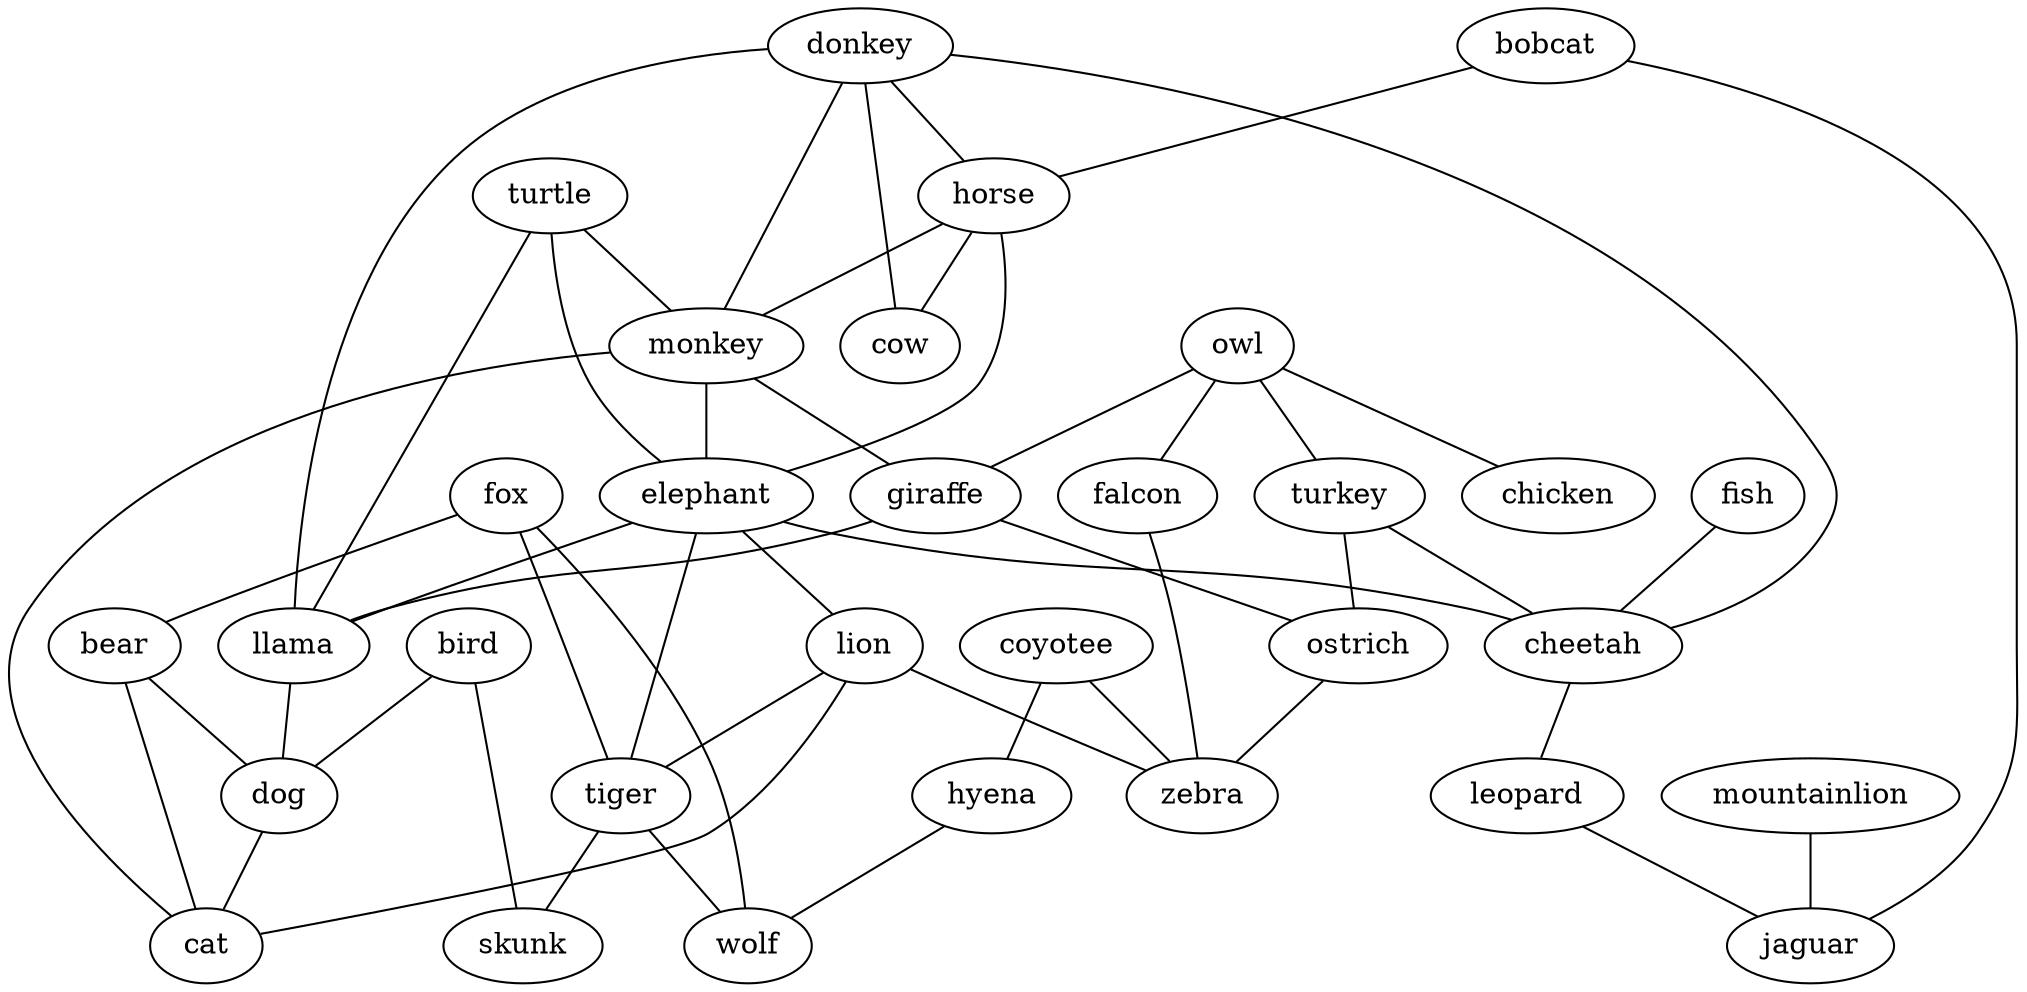 strict graph  {
	turtle -- monkey	 [weight=1];
	turtle -- elephant	 [weight=1];
	turtle -- llama	 [weight=1];
	owl -- turkey	 [weight=1];
	owl -- giraffe	 [weight=1];
	owl -- falcon	 [weight=1];
	owl -- chicken	 [weight=1];
	donkey -- horse	 [weight=1];
	donkey -- monkey	 [weight=1];
	donkey -- cheetah	 [weight=1];
	donkey -- llama	 [weight=1];
	donkey -- cow	 [weight=1];
	fish -- cheetah	 [weight=1];
	bobcat -- horse	 [weight=1];
	bobcat -- jaguar	 [weight=1];
	turkey -- cheetah	 [weight=1];
	turkey -- ostrich	 [weight=1];
	horse -- monkey	 [weight=1];
	horse -- elephant	 [weight=1];
	horse -- cow	 [weight=1];
	monkey -- elephant	 [weight=1];
	monkey -- giraffe	 [weight=1];
	monkey -- cat	 [weight=1];
	fox -- bear	 [weight=1];
	fox -- tiger	 [weight=1];
	fox -- wolf	 [weight=1];
	elephant -- cheetah	 [weight=1];
	elephant -- lion	 [weight=1];
	elephant -- tiger	 [weight=1];
	elephant -- llama	 [weight=1];
	cheetah -- leopard	 [weight=1];
	bird -- dog	 [weight=1];
	bird -- skunk	 [weight=1];
	coyotee -- hyena	 [weight=1];
	coyotee -- zebra	 [weight=1];
	lion -- tiger	 [weight=1];
	lion -- cat	 [weight=1];
	lion -- zebra	 [weight=1];
	leopard -- jaguar	 [weight=1];
	bear -- dog	 [weight=1];
	bear -- cat	 [weight=1];
	tiger -- wolf	 [weight=1];
	tiger -- skunk	 [weight=1];
	giraffe -- llama	 [weight=1];
	giraffe -- ostrich	 [weight=1];
	llama -- dog	 [weight=1];
	falcon -- zebra	 [weight=1];
	ostrich -- zebra	 [weight=1];
	mountainlion -- jaguar	 [weight=1];
	dog -- cat	 [weight=1];
	hyena -- wolf	 [weight=1];
}
